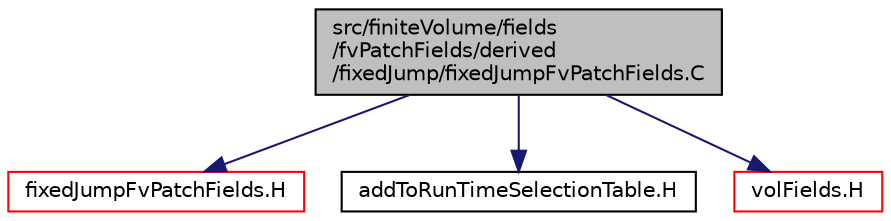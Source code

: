 digraph "src/finiteVolume/fields/fvPatchFields/derived/fixedJump/fixedJumpFvPatchFields.C"
{
  bgcolor="transparent";
  edge [fontname="Helvetica",fontsize="10",labelfontname="Helvetica",labelfontsize="10"];
  node [fontname="Helvetica",fontsize="10",shape=record];
  Node0 [label="src/finiteVolume/fields\l/fvPatchFields/derived\l/fixedJump/fixedJumpFvPatchFields.C",height=0.2,width=0.4,color="black", fillcolor="grey75", style="filled", fontcolor="black"];
  Node0 -> Node1 [color="midnightblue",fontsize="10",style="solid",fontname="Helvetica"];
  Node1 [label="fixedJumpFvPatchFields.H",height=0.2,width=0.4,color="red",URL="$a02027.html"];
  Node0 -> Node232 [color="midnightblue",fontsize="10",style="solid",fontname="Helvetica"];
  Node232 [label="addToRunTimeSelectionTable.H",height=0.2,width=0.4,color="black",URL="$a09989.html",tooltip="Macros for easy insertion into run-time selection tables. "];
  Node0 -> Node233 [color="midnightblue",fontsize="10",style="solid",fontname="Helvetica"];
  Node233 [label="volFields.H",height=0.2,width=0.4,color="red",URL="$a02912.html"];
}
